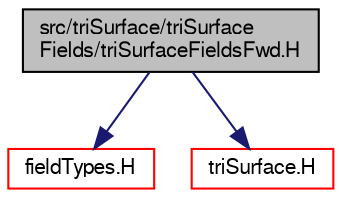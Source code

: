 digraph "src/triSurface/triSurfaceFields/triSurfaceFieldsFwd.H"
{
  bgcolor="transparent";
  edge [fontname="FreeSans",fontsize="10",labelfontname="FreeSans",labelfontsize="10"];
  node [fontname="FreeSans",fontsize="10",shape=record];
  Node0 [label="src/triSurface/triSurface\lFields/triSurfaceFieldsFwd.H",height=0.2,width=0.4,color="black", fillcolor="grey75", style="filled", fontcolor="black"];
  Node0 -> Node1 [color="midnightblue",fontsize="10",style="solid",fontname="FreeSans"];
  Node1 [label="fieldTypes.H",height=0.2,width=0.4,color="red",URL="$a09608.html",tooltip="Include the header files for all the primitive types that Fields are instantiated for..."];
  Node0 -> Node58 [color="midnightblue",fontsize="10",style="solid",fontname="FreeSans"];
  Node58 [label="triSurface.H",height=0.2,width=0.4,color="red",URL="$a17024.html"];
}
